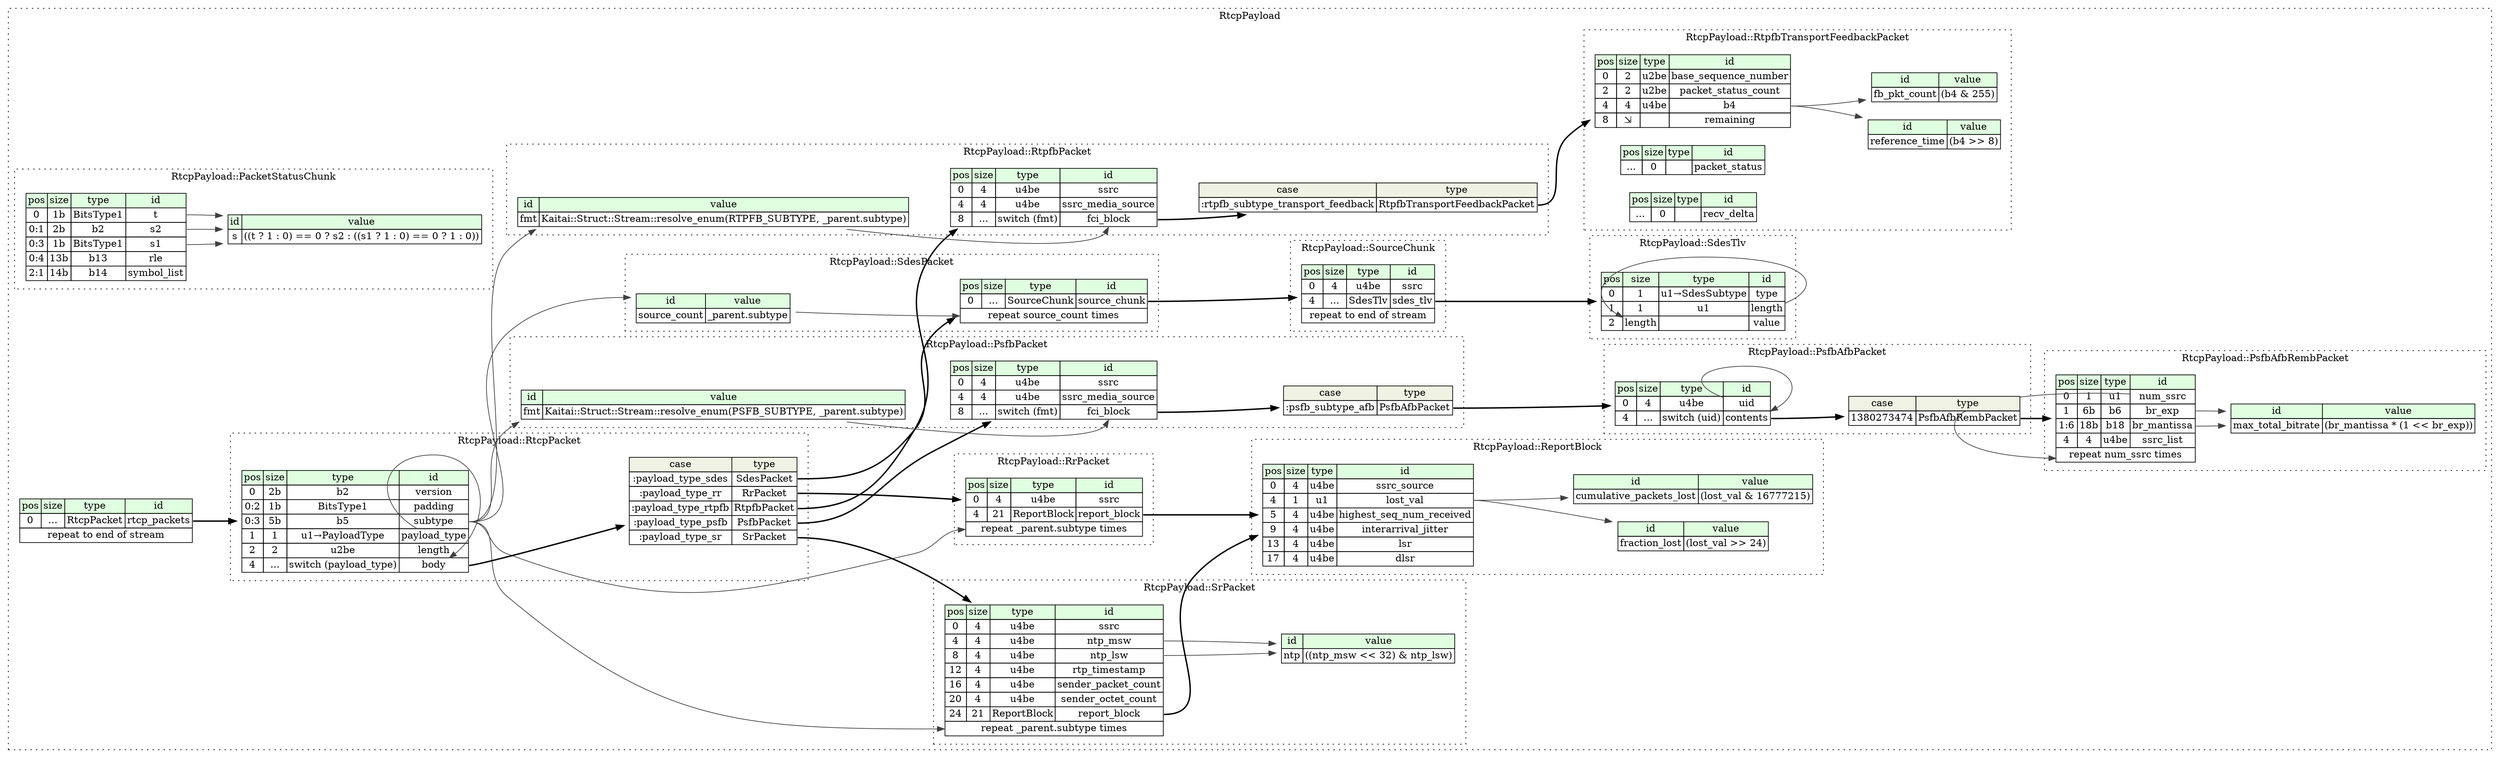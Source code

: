 digraph {
	rankdir=LR;
	node [shape=plaintext];
	subgraph cluster__rtcp_payload {
		label="RtcpPayload";
		graph[style=dotted];

		rtcp_payload__seq [label=<<TABLE BORDER="0" CELLBORDER="1" CELLSPACING="0">
			<TR><TD BGCOLOR="#E0FFE0">pos</TD><TD BGCOLOR="#E0FFE0">size</TD><TD BGCOLOR="#E0FFE0">type</TD><TD BGCOLOR="#E0FFE0">id</TD></TR>
			<TR><TD PORT="rtcp_packets_pos">0</TD><TD PORT="rtcp_packets_size">...</TD><TD>RtcpPacket</TD><TD PORT="rtcp_packets_type">rtcp_packets</TD></TR>
			<TR><TD COLSPAN="4" PORT="rtcp_packets__repeat">repeat to end of stream</TD></TR>
		</TABLE>>];
		subgraph cluster__psfb_afb_remb_packet {
			label="RtcpPayload::PsfbAfbRembPacket";
			graph[style=dotted];

			psfb_afb_remb_packet__seq [label=<<TABLE BORDER="0" CELLBORDER="1" CELLSPACING="0">
				<TR><TD BGCOLOR="#E0FFE0">pos</TD><TD BGCOLOR="#E0FFE0">size</TD><TD BGCOLOR="#E0FFE0">type</TD><TD BGCOLOR="#E0FFE0">id</TD></TR>
				<TR><TD PORT="num_ssrc_pos">0</TD><TD PORT="num_ssrc_size">1</TD><TD>u1</TD><TD PORT="num_ssrc_type">num_ssrc</TD></TR>
				<TR><TD PORT="br_exp_pos">1</TD><TD PORT="br_exp_size">6b</TD><TD>b6</TD><TD PORT="br_exp_type">br_exp</TD></TR>
				<TR><TD PORT="br_mantissa_pos">1:6</TD><TD PORT="br_mantissa_size">18b</TD><TD>b18</TD><TD PORT="br_mantissa_type">br_mantissa</TD></TR>
				<TR><TD PORT="ssrc_list_pos">4</TD><TD PORT="ssrc_list_size">4</TD><TD>u4be</TD><TD PORT="ssrc_list_type">ssrc_list</TD></TR>
				<TR><TD COLSPAN="4" PORT="ssrc_list__repeat">repeat num_ssrc times</TD></TR>
			</TABLE>>];
			psfb_afb_remb_packet__inst__max_total_bitrate [label=<<TABLE BORDER="0" CELLBORDER="1" CELLSPACING="0">
				<TR><TD BGCOLOR="#E0FFE0">id</TD><TD BGCOLOR="#E0FFE0">value</TD></TR>
				<TR><TD>max_total_bitrate</TD><TD>(br_mantissa * (1 &lt;&lt; br_exp))</TD></TR>
			</TABLE>>];
		}
		subgraph cluster__sr_packet {
			label="RtcpPayload::SrPacket";
			graph[style=dotted];

			sr_packet__seq [label=<<TABLE BORDER="0" CELLBORDER="1" CELLSPACING="0">
				<TR><TD BGCOLOR="#E0FFE0">pos</TD><TD BGCOLOR="#E0FFE0">size</TD><TD BGCOLOR="#E0FFE0">type</TD><TD BGCOLOR="#E0FFE0">id</TD></TR>
				<TR><TD PORT="ssrc_pos">0</TD><TD PORT="ssrc_size">4</TD><TD>u4be</TD><TD PORT="ssrc_type">ssrc</TD></TR>
				<TR><TD PORT="ntp_msw_pos">4</TD><TD PORT="ntp_msw_size">4</TD><TD>u4be</TD><TD PORT="ntp_msw_type">ntp_msw</TD></TR>
				<TR><TD PORT="ntp_lsw_pos">8</TD><TD PORT="ntp_lsw_size">4</TD><TD>u4be</TD><TD PORT="ntp_lsw_type">ntp_lsw</TD></TR>
				<TR><TD PORT="rtp_timestamp_pos">12</TD><TD PORT="rtp_timestamp_size">4</TD><TD>u4be</TD><TD PORT="rtp_timestamp_type">rtp_timestamp</TD></TR>
				<TR><TD PORT="sender_packet_count_pos">16</TD><TD PORT="sender_packet_count_size">4</TD><TD>u4be</TD><TD PORT="sender_packet_count_type">sender_packet_count</TD></TR>
				<TR><TD PORT="sender_octet_count_pos">20</TD><TD PORT="sender_octet_count_size">4</TD><TD>u4be</TD><TD PORT="sender_octet_count_type">sender_octet_count</TD></TR>
				<TR><TD PORT="report_block_pos">24</TD><TD PORT="report_block_size">21</TD><TD>ReportBlock</TD><TD PORT="report_block_type">report_block</TD></TR>
				<TR><TD COLSPAN="4" PORT="report_block__repeat">repeat _parent.subtype times</TD></TR>
			</TABLE>>];
			sr_packet__inst__ntp [label=<<TABLE BORDER="0" CELLBORDER="1" CELLSPACING="0">
				<TR><TD BGCOLOR="#E0FFE0">id</TD><TD BGCOLOR="#E0FFE0">value</TD></TR>
				<TR><TD>ntp</TD><TD>((ntp_msw &lt;&lt; 32) &amp; ntp_lsw)</TD></TR>
			</TABLE>>];
		}
		subgraph cluster__rr_packet {
			label="RtcpPayload::RrPacket";
			graph[style=dotted];

			rr_packet__seq [label=<<TABLE BORDER="0" CELLBORDER="1" CELLSPACING="0">
				<TR><TD BGCOLOR="#E0FFE0">pos</TD><TD BGCOLOR="#E0FFE0">size</TD><TD BGCOLOR="#E0FFE0">type</TD><TD BGCOLOR="#E0FFE0">id</TD></TR>
				<TR><TD PORT="ssrc_pos">0</TD><TD PORT="ssrc_size">4</TD><TD>u4be</TD><TD PORT="ssrc_type">ssrc</TD></TR>
				<TR><TD PORT="report_block_pos">4</TD><TD PORT="report_block_size">21</TD><TD>ReportBlock</TD><TD PORT="report_block_type">report_block</TD></TR>
				<TR><TD COLSPAN="4" PORT="report_block__repeat">repeat _parent.subtype times</TD></TR>
			</TABLE>>];
		}
		subgraph cluster__rtcp_packet {
			label="RtcpPayload::RtcpPacket";
			graph[style=dotted];

			rtcp_packet__seq [label=<<TABLE BORDER="0" CELLBORDER="1" CELLSPACING="0">
				<TR><TD BGCOLOR="#E0FFE0">pos</TD><TD BGCOLOR="#E0FFE0">size</TD><TD BGCOLOR="#E0FFE0">type</TD><TD BGCOLOR="#E0FFE0">id</TD></TR>
				<TR><TD PORT="version_pos">0</TD><TD PORT="version_size">2b</TD><TD>b2</TD><TD PORT="version_type">version</TD></TR>
				<TR><TD PORT="padding_pos">0:2</TD><TD PORT="padding_size">1b</TD><TD>BitsType1</TD><TD PORT="padding_type">padding</TD></TR>
				<TR><TD PORT="subtype_pos">0:3</TD><TD PORT="subtype_size">5b</TD><TD>b5</TD><TD PORT="subtype_type">subtype</TD></TR>
				<TR><TD PORT="payload_type_pos">1</TD><TD PORT="payload_type_size">1</TD><TD>u1→PayloadType</TD><TD PORT="payload_type_type">payload_type</TD></TR>
				<TR><TD PORT="length_pos">2</TD><TD PORT="length_size">2</TD><TD>u2be</TD><TD PORT="length_type">length</TD></TR>
				<TR><TD PORT="body_pos">4</TD><TD PORT="body_size">...</TD><TD>switch (payload_type)</TD><TD PORT="body_type">body</TD></TR>
			</TABLE>>];
rtcp_packet__seq_body_switch [label=<<TABLE BORDER="0" CELLBORDER="1" CELLSPACING="0">
	<TR><TD BGCOLOR="#F0F2E4">case</TD><TD BGCOLOR="#F0F2E4">type</TD></TR>
	<TR><TD>:payload_type_sdes</TD><TD PORT="case0">SdesPacket</TD></TR>
	<TR><TD>:payload_type_rr</TD><TD PORT="case1">RrPacket</TD></TR>
	<TR><TD>:payload_type_rtpfb</TD><TD PORT="case2">RtpfbPacket</TD></TR>
	<TR><TD>:payload_type_psfb</TD><TD PORT="case3">PsfbPacket</TD></TR>
	<TR><TD>:payload_type_sr</TD><TD PORT="case4">SrPacket</TD></TR>
</TABLE>>];
		}
		subgraph cluster__sdes_tlv {
			label="RtcpPayload::SdesTlv";
			graph[style=dotted];

			sdes_tlv__seq [label=<<TABLE BORDER="0" CELLBORDER="1" CELLSPACING="0">
				<TR><TD BGCOLOR="#E0FFE0">pos</TD><TD BGCOLOR="#E0FFE0">size</TD><TD BGCOLOR="#E0FFE0">type</TD><TD BGCOLOR="#E0FFE0">id</TD></TR>
				<TR><TD PORT="type_pos">0</TD><TD PORT="type_size">1</TD><TD>u1→SdesSubtype</TD><TD PORT="type_type">type</TD></TR>
				<TR><TD PORT="length_pos">1</TD><TD PORT="length_size">1</TD><TD>u1</TD><TD PORT="length_type">length</TD></TR>
				<TR><TD PORT="value_pos">2</TD><TD PORT="value_size">length</TD><TD></TD><TD PORT="value_type">value</TD></TR>
			</TABLE>>];
		}
		subgraph cluster__report_block {
			label="RtcpPayload::ReportBlock";
			graph[style=dotted];

			report_block__seq [label=<<TABLE BORDER="0" CELLBORDER="1" CELLSPACING="0">
				<TR><TD BGCOLOR="#E0FFE0">pos</TD><TD BGCOLOR="#E0FFE0">size</TD><TD BGCOLOR="#E0FFE0">type</TD><TD BGCOLOR="#E0FFE0">id</TD></TR>
				<TR><TD PORT="ssrc_source_pos">0</TD><TD PORT="ssrc_source_size">4</TD><TD>u4be</TD><TD PORT="ssrc_source_type">ssrc_source</TD></TR>
				<TR><TD PORT="lost_val_pos">4</TD><TD PORT="lost_val_size">1</TD><TD>u1</TD><TD PORT="lost_val_type">lost_val</TD></TR>
				<TR><TD PORT="highest_seq_num_received_pos">5</TD><TD PORT="highest_seq_num_received_size">4</TD><TD>u4be</TD><TD PORT="highest_seq_num_received_type">highest_seq_num_received</TD></TR>
				<TR><TD PORT="interarrival_jitter_pos">9</TD><TD PORT="interarrival_jitter_size">4</TD><TD>u4be</TD><TD PORT="interarrival_jitter_type">interarrival_jitter</TD></TR>
				<TR><TD PORT="lsr_pos">13</TD><TD PORT="lsr_size">4</TD><TD>u4be</TD><TD PORT="lsr_type">lsr</TD></TR>
				<TR><TD PORT="dlsr_pos">17</TD><TD PORT="dlsr_size">4</TD><TD>u4be</TD><TD PORT="dlsr_type">dlsr</TD></TR>
			</TABLE>>];
			report_block__inst__fraction_lost [label=<<TABLE BORDER="0" CELLBORDER="1" CELLSPACING="0">
				<TR><TD BGCOLOR="#E0FFE0">id</TD><TD BGCOLOR="#E0FFE0">value</TD></TR>
				<TR><TD>fraction_lost</TD><TD>(lost_val &gt;&gt; 24)</TD></TR>
			</TABLE>>];
			report_block__inst__cumulative_packets_lost [label=<<TABLE BORDER="0" CELLBORDER="1" CELLSPACING="0">
				<TR><TD BGCOLOR="#E0FFE0">id</TD><TD BGCOLOR="#E0FFE0">value</TD></TR>
				<TR><TD>cumulative_packets_lost</TD><TD>(lost_val &amp; 16777215)</TD></TR>
			</TABLE>>];
		}
		subgraph cluster__rtpfb_transport_feedback_packet {
			label="RtcpPayload::RtpfbTransportFeedbackPacket";
			graph[style=dotted];

			rtpfb_transport_feedback_packet__seq [label=<<TABLE BORDER="0" CELLBORDER="1" CELLSPACING="0">
				<TR><TD BGCOLOR="#E0FFE0">pos</TD><TD BGCOLOR="#E0FFE0">size</TD><TD BGCOLOR="#E0FFE0">type</TD><TD BGCOLOR="#E0FFE0">id</TD></TR>
				<TR><TD PORT="base_sequence_number_pos">0</TD><TD PORT="base_sequence_number_size">2</TD><TD>u2be</TD><TD PORT="base_sequence_number_type">base_sequence_number</TD></TR>
				<TR><TD PORT="packet_status_count_pos">2</TD><TD PORT="packet_status_count_size">2</TD><TD>u2be</TD><TD PORT="packet_status_count_type">packet_status_count</TD></TR>
				<TR><TD PORT="b4_pos">4</TD><TD PORT="b4_size">4</TD><TD>u4be</TD><TD PORT="b4_type">b4</TD></TR>
				<TR><TD PORT="remaining_pos">8</TD><TD PORT="remaining_size">⇲</TD><TD></TD><TD PORT="remaining_type">remaining</TD></TR>
			</TABLE>>];
			rtpfb_transport_feedback_packet__inst__reference_time [label=<<TABLE BORDER="0" CELLBORDER="1" CELLSPACING="0">
				<TR><TD BGCOLOR="#E0FFE0">id</TD><TD BGCOLOR="#E0FFE0">value</TD></TR>
				<TR><TD>reference_time</TD><TD>(b4 &gt;&gt; 8)</TD></TR>
			</TABLE>>];
			rtpfb_transport_feedback_packet__inst__fb_pkt_count [label=<<TABLE BORDER="0" CELLBORDER="1" CELLSPACING="0">
				<TR><TD BGCOLOR="#E0FFE0">id</TD><TD BGCOLOR="#E0FFE0">value</TD></TR>
				<TR><TD>fb_pkt_count</TD><TD>(b4 &amp; 255)</TD></TR>
			</TABLE>>];
			rtpfb_transport_feedback_packet__inst__packet_status [label=<<TABLE BORDER="0" CELLBORDER="1" CELLSPACING="0">
				<TR><TD BGCOLOR="#E0FFE0">pos</TD><TD BGCOLOR="#E0FFE0">size</TD><TD BGCOLOR="#E0FFE0">type</TD><TD BGCOLOR="#E0FFE0">id</TD></TR>
				<TR><TD PORT="packet_status_pos">...</TD><TD PORT="packet_status_size">0</TD><TD></TD><TD PORT="packet_status_type">packet_status</TD></TR>
			</TABLE>>];
			rtpfb_transport_feedback_packet__inst__recv_delta [label=<<TABLE BORDER="0" CELLBORDER="1" CELLSPACING="0">
				<TR><TD BGCOLOR="#E0FFE0">pos</TD><TD BGCOLOR="#E0FFE0">size</TD><TD BGCOLOR="#E0FFE0">type</TD><TD BGCOLOR="#E0FFE0">id</TD></TR>
				<TR><TD PORT="recv_delta_pos">...</TD><TD PORT="recv_delta_size">0</TD><TD></TD><TD PORT="recv_delta_type">recv_delta</TD></TR>
			</TABLE>>];
		}
		subgraph cluster__psfb_packet {
			label="RtcpPayload::PsfbPacket";
			graph[style=dotted];

			psfb_packet__seq [label=<<TABLE BORDER="0" CELLBORDER="1" CELLSPACING="0">
				<TR><TD BGCOLOR="#E0FFE0">pos</TD><TD BGCOLOR="#E0FFE0">size</TD><TD BGCOLOR="#E0FFE0">type</TD><TD BGCOLOR="#E0FFE0">id</TD></TR>
				<TR><TD PORT="ssrc_pos">0</TD><TD PORT="ssrc_size">4</TD><TD>u4be</TD><TD PORT="ssrc_type">ssrc</TD></TR>
				<TR><TD PORT="ssrc_media_source_pos">4</TD><TD PORT="ssrc_media_source_size">4</TD><TD>u4be</TD><TD PORT="ssrc_media_source_type">ssrc_media_source</TD></TR>
				<TR><TD PORT="fci_block_pos">8</TD><TD PORT="fci_block_size">...</TD><TD>switch (fmt)</TD><TD PORT="fci_block_type">fci_block</TD></TR>
			</TABLE>>];
			psfb_packet__inst__fmt [label=<<TABLE BORDER="0" CELLBORDER="1" CELLSPACING="0">
				<TR><TD BGCOLOR="#E0FFE0">id</TD><TD BGCOLOR="#E0FFE0">value</TD></TR>
				<TR><TD>fmt</TD><TD>Kaitai::Struct::Stream::resolve_enum(PSFB_SUBTYPE, _parent.subtype)</TD></TR>
			</TABLE>>];
psfb_packet__seq_fci_block_switch [label=<<TABLE BORDER="0" CELLBORDER="1" CELLSPACING="0">
	<TR><TD BGCOLOR="#F0F2E4">case</TD><TD BGCOLOR="#F0F2E4">type</TD></TR>
	<TR><TD>:psfb_subtype_afb</TD><TD PORT="case0">PsfbAfbPacket</TD></TR>
</TABLE>>];
		}
		subgraph cluster__source_chunk {
			label="RtcpPayload::SourceChunk";
			graph[style=dotted];

			source_chunk__seq [label=<<TABLE BORDER="0" CELLBORDER="1" CELLSPACING="0">
				<TR><TD BGCOLOR="#E0FFE0">pos</TD><TD BGCOLOR="#E0FFE0">size</TD><TD BGCOLOR="#E0FFE0">type</TD><TD BGCOLOR="#E0FFE0">id</TD></TR>
				<TR><TD PORT="ssrc_pos">0</TD><TD PORT="ssrc_size">4</TD><TD>u4be</TD><TD PORT="ssrc_type">ssrc</TD></TR>
				<TR><TD PORT="sdes_tlv_pos">4</TD><TD PORT="sdes_tlv_size">...</TD><TD>SdesTlv</TD><TD PORT="sdes_tlv_type">sdes_tlv</TD></TR>
				<TR><TD COLSPAN="4" PORT="sdes_tlv__repeat">repeat to end of stream</TD></TR>
			</TABLE>>];
		}
		subgraph cluster__sdes_packet {
			label="RtcpPayload::SdesPacket";
			graph[style=dotted];

			sdes_packet__seq [label=<<TABLE BORDER="0" CELLBORDER="1" CELLSPACING="0">
				<TR><TD BGCOLOR="#E0FFE0">pos</TD><TD BGCOLOR="#E0FFE0">size</TD><TD BGCOLOR="#E0FFE0">type</TD><TD BGCOLOR="#E0FFE0">id</TD></TR>
				<TR><TD PORT="source_chunk_pos">0</TD><TD PORT="source_chunk_size">...</TD><TD>SourceChunk</TD><TD PORT="source_chunk_type">source_chunk</TD></TR>
				<TR><TD COLSPAN="4" PORT="source_chunk__repeat">repeat source_count times</TD></TR>
			</TABLE>>];
			sdes_packet__inst__source_count [label=<<TABLE BORDER="0" CELLBORDER="1" CELLSPACING="0">
				<TR><TD BGCOLOR="#E0FFE0">id</TD><TD BGCOLOR="#E0FFE0">value</TD></TR>
				<TR><TD>source_count</TD><TD>_parent.subtype</TD></TR>
			</TABLE>>];
		}
		subgraph cluster__rtpfb_packet {
			label="RtcpPayload::RtpfbPacket";
			graph[style=dotted];

			rtpfb_packet__seq [label=<<TABLE BORDER="0" CELLBORDER="1" CELLSPACING="0">
				<TR><TD BGCOLOR="#E0FFE0">pos</TD><TD BGCOLOR="#E0FFE0">size</TD><TD BGCOLOR="#E0FFE0">type</TD><TD BGCOLOR="#E0FFE0">id</TD></TR>
				<TR><TD PORT="ssrc_pos">0</TD><TD PORT="ssrc_size">4</TD><TD>u4be</TD><TD PORT="ssrc_type">ssrc</TD></TR>
				<TR><TD PORT="ssrc_media_source_pos">4</TD><TD PORT="ssrc_media_source_size">4</TD><TD>u4be</TD><TD PORT="ssrc_media_source_type">ssrc_media_source</TD></TR>
				<TR><TD PORT="fci_block_pos">8</TD><TD PORT="fci_block_size">...</TD><TD>switch (fmt)</TD><TD PORT="fci_block_type">fci_block</TD></TR>
			</TABLE>>];
			rtpfb_packet__inst__fmt [label=<<TABLE BORDER="0" CELLBORDER="1" CELLSPACING="0">
				<TR><TD BGCOLOR="#E0FFE0">id</TD><TD BGCOLOR="#E0FFE0">value</TD></TR>
				<TR><TD>fmt</TD><TD>Kaitai::Struct::Stream::resolve_enum(RTPFB_SUBTYPE, _parent.subtype)</TD></TR>
			</TABLE>>];
rtpfb_packet__seq_fci_block_switch [label=<<TABLE BORDER="0" CELLBORDER="1" CELLSPACING="0">
	<TR><TD BGCOLOR="#F0F2E4">case</TD><TD BGCOLOR="#F0F2E4">type</TD></TR>
	<TR><TD>:rtpfb_subtype_transport_feedback</TD><TD PORT="case0">RtpfbTransportFeedbackPacket</TD></TR>
</TABLE>>];
		}
		subgraph cluster__packet_status_chunk {
			label="RtcpPayload::PacketStatusChunk";
			graph[style=dotted];

			packet_status_chunk__seq [label=<<TABLE BORDER="0" CELLBORDER="1" CELLSPACING="0">
				<TR><TD BGCOLOR="#E0FFE0">pos</TD><TD BGCOLOR="#E0FFE0">size</TD><TD BGCOLOR="#E0FFE0">type</TD><TD BGCOLOR="#E0FFE0">id</TD></TR>
				<TR><TD PORT="t_pos">0</TD><TD PORT="t_size">1b</TD><TD>BitsType1</TD><TD PORT="t_type">t</TD></TR>
				<TR><TD PORT="s2_pos">0:1</TD><TD PORT="s2_size">2b</TD><TD>b2</TD><TD PORT="s2_type">s2</TD></TR>
				<TR><TD PORT="s1_pos">0:3</TD><TD PORT="s1_size">1b</TD><TD>BitsType1</TD><TD PORT="s1_type">s1</TD></TR>
				<TR><TD PORT="rle_pos">0:4</TD><TD PORT="rle_size">13b</TD><TD>b13</TD><TD PORT="rle_type">rle</TD></TR>
				<TR><TD PORT="symbol_list_pos">2:1</TD><TD PORT="symbol_list_size">14b</TD><TD>b14</TD><TD PORT="symbol_list_type">symbol_list</TD></TR>
			</TABLE>>];
			packet_status_chunk__inst__s [label=<<TABLE BORDER="0" CELLBORDER="1" CELLSPACING="0">
				<TR><TD BGCOLOR="#E0FFE0">id</TD><TD BGCOLOR="#E0FFE0">value</TD></TR>
				<TR><TD>s</TD><TD>((t ? 1 : 0) == 0 ? s2 : ((s1 ? 1 : 0) == 0 ? 1 : 0))</TD></TR>
			</TABLE>>];
		}
		subgraph cluster__psfb_afb_packet {
			label="RtcpPayload::PsfbAfbPacket";
			graph[style=dotted];

			psfb_afb_packet__seq [label=<<TABLE BORDER="0" CELLBORDER="1" CELLSPACING="0">
				<TR><TD BGCOLOR="#E0FFE0">pos</TD><TD BGCOLOR="#E0FFE0">size</TD><TD BGCOLOR="#E0FFE0">type</TD><TD BGCOLOR="#E0FFE0">id</TD></TR>
				<TR><TD PORT="uid_pos">0</TD><TD PORT="uid_size">4</TD><TD>u4be</TD><TD PORT="uid_type">uid</TD></TR>
				<TR><TD PORT="contents_pos">4</TD><TD PORT="contents_size">...</TD><TD>switch (uid)</TD><TD PORT="contents_type">contents</TD></TR>
			</TABLE>>];
psfb_afb_packet__seq_contents_switch [label=<<TABLE BORDER="0" CELLBORDER="1" CELLSPACING="0">
	<TR><TD BGCOLOR="#F0F2E4">case</TD><TD BGCOLOR="#F0F2E4">type</TD></TR>
	<TR><TD>1380273474</TD><TD PORT="case0">PsfbAfbRembPacket</TD></TR>
</TABLE>>];
		}
	}
	rtcp_payload__seq:rtcp_packets_type -> rtcp_packet__seq [style=bold];
	psfb_afb_remb_packet__seq:num_ssrc_type -> psfb_afb_remb_packet__seq:ssrc_list__repeat [color="#404040"];
	psfb_afb_remb_packet__seq:br_mantissa_type -> psfb_afb_remb_packet__inst__max_total_bitrate [color="#404040"];
	psfb_afb_remb_packet__seq:br_exp_type -> psfb_afb_remb_packet__inst__max_total_bitrate [color="#404040"];
	sr_packet__seq:report_block_type -> report_block__seq [style=bold];
	rtcp_packet__seq:subtype_type -> sr_packet__seq:report_block__repeat [color="#404040"];
	sr_packet__seq:ntp_msw_type -> sr_packet__inst__ntp [color="#404040"];
	sr_packet__seq:ntp_lsw_type -> sr_packet__inst__ntp [color="#404040"];
	rr_packet__seq:report_block_type -> report_block__seq [style=bold];
	rtcp_packet__seq:subtype_type -> rr_packet__seq:report_block__repeat [color="#404040"];
	rtcp_packet__seq:body_type -> rtcp_packet__seq_body_switch [style=bold];
	rtcp_packet__seq_body_switch:case0 -> sdes_packet__seq [style=bold];
	rtcp_packet__seq_body_switch:case1 -> rr_packet__seq [style=bold];
	rtcp_packet__seq_body_switch:case2 -> rtpfb_packet__seq [style=bold];
	rtcp_packet__seq_body_switch:case3 -> psfb_packet__seq [style=bold];
	rtcp_packet__seq_body_switch:case4 -> sr_packet__seq [style=bold];
	rtcp_packet__seq:payload_type_type -> rtcp_packet__seq:body_type [color="#404040"];
	sdes_tlv__seq:length_type -> sdes_tlv__seq:value_size [color="#404040"];
	report_block__seq:lost_val_type -> report_block__inst__fraction_lost [color="#404040"];
	report_block__seq:lost_val_type -> report_block__inst__cumulative_packets_lost [color="#404040"];
	rtpfb_transport_feedback_packet__seq:b4_type -> rtpfb_transport_feedback_packet__inst__reference_time [color="#404040"];
	rtpfb_transport_feedback_packet__seq:b4_type -> rtpfb_transport_feedback_packet__inst__fb_pkt_count [color="#404040"];
	psfb_packet__seq:fci_block_type -> psfb_packet__seq_fci_block_switch [style=bold];
	psfb_packet__seq_fci_block_switch:case0 -> psfb_afb_packet__seq [style=bold];
	psfb_packet__inst__fmt:fmt_type -> psfb_packet__seq:fci_block_type [color="#404040"];
	rtcp_packet__seq:subtype_type -> psfb_packet__inst__fmt [color="#404040"];
	source_chunk__seq:sdes_tlv_type -> sdes_tlv__seq [style=bold];
	sdes_packet__seq:source_chunk_type -> source_chunk__seq [style=bold];
	sdes_packet__inst__source_count:source_count_type -> sdes_packet__seq:source_chunk__repeat [color="#404040"];
	rtcp_packet__seq:subtype_type -> sdes_packet__inst__source_count [color="#404040"];
	rtpfb_packet__seq:fci_block_type -> rtpfb_packet__seq_fci_block_switch [style=bold];
	rtpfb_packet__seq_fci_block_switch:case0 -> rtpfb_transport_feedback_packet__seq [style=bold];
	rtpfb_packet__inst__fmt:fmt_type -> rtpfb_packet__seq:fci_block_type [color="#404040"];
	rtcp_packet__seq:subtype_type -> rtpfb_packet__inst__fmt [color="#404040"];
	packet_status_chunk__seq:t_type -> packet_status_chunk__inst__s [color="#404040"];
	packet_status_chunk__seq:s2_type -> packet_status_chunk__inst__s [color="#404040"];
	packet_status_chunk__seq:s1_type -> packet_status_chunk__inst__s [color="#404040"];
	psfb_afb_packet__seq:contents_type -> psfb_afb_packet__seq_contents_switch [style=bold];
	psfb_afb_packet__seq_contents_switch:case0 -> psfb_afb_remb_packet__seq [style=bold];
	psfb_afb_packet__seq:uid_type -> psfb_afb_packet__seq:contents_type [color="#404040"];
}
